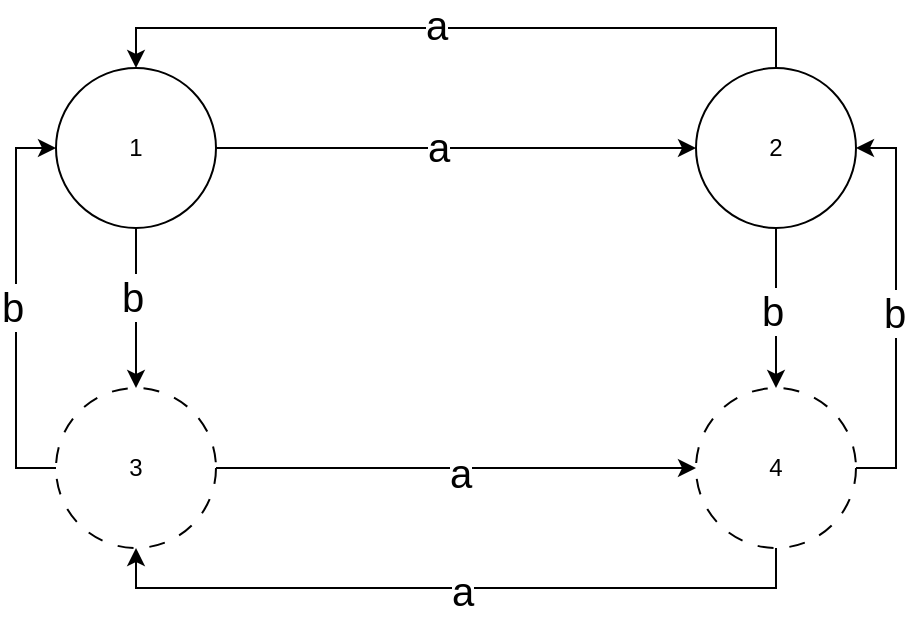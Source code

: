 <mxfile version="26.0.2">
  <diagram name="Page-1" id="cf4vvfWG0iHi4JAifI2t">
    <mxGraphModel dx="1194" dy="877" grid="1" gridSize="10" guides="1" tooltips="1" connect="1" arrows="1" fold="1" page="1" pageScale="1" pageWidth="827" pageHeight="1169" math="0" shadow="0">
      <root>
        <mxCell id="0" />
        <mxCell id="1" parent="0" />
        <mxCell id="lMREW1JjAViZgnvHLWuc-6" style="edgeStyle=orthogonalEdgeStyle;rounded=0;orthogonalLoop=1;jettySize=auto;html=1;" edge="1" parent="1" source="lMREW1JjAViZgnvHLWuc-1" target="lMREW1JjAViZgnvHLWuc-4">
          <mxGeometry relative="1" as="geometry" />
        </mxCell>
        <mxCell id="lMREW1JjAViZgnvHLWuc-15" value="a" style="edgeLabel;html=1;align=center;verticalAlign=middle;resizable=0;points=[];fontSize=20;" vertex="1" connectable="0" parent="lMREW1JjAViZgnvHLWuc-6">
          <mxGeometry x="-0.075" y="1" relative="1" as="geometry">
            <mxPoint as="offset" />
          </mxGeometry>
        </mxCell>
        <mxCell id="lMREW1JjAViZgnvHLWuc-7" style="edgeStyle=orthogonalEdgeStyle;rounded=0;orthogonalLoop=1;jettySize=auto;html=1;entryX=0.5;entryY=0;entryDx=0;entryDy=0;" edge="1" parent="1" source="lMREW1JjAViZgnvHLWuc-1" target="lMREW1JjAViZgnvHLWuc-2">
          <mxGeometry relative="1" as="geometry" />
        </mxCell>
        <mxCell id="lMREW1JjAViZgnvHLWuc-16" value="b" style="edgeLabel;html=1;align=center;verticalAlign=middle;resizable=0;points=[];fontSize=20;" vertex="1" connectable="0" parent="lMREW1JjAViZgnvHLWuc-7">
          <mxGeometry x="-0.15" y="-2" relative="1" as="geometry">
            <mxPoint as="offset" />
          </mxGeometry>
        </mxCell>
        <mxCell id="lMREW1JjAViZgnvHLWuc-1" value="1" style="ellipse;whiteSpace=wrap;html=1;aspect=fixed;fillColor=none;" vertex="1" parent="1">
          <mxGeometry x="160" y="240" width="80" height="80" as="geometry" />
        </mxCell>
        <mxCell id="lMREW1JjAViZgnvHLWuc-10" style="edgeStyle=orthogonalEdgeStyle;rounded=0;orthogonalLoop=1;jettySize=auto;html=1;entryX=0;entryY=0.5;entryDx=0;entryDy=0;" edge="1" parent="1" source="lMREW1JjAViZgnvHLWuc-2" target="lMREW1JjAViZgnvHLWuc-3">
          <mxGeometry relative="1" as="geometry" />
        </mxCell>
        <mxCell id="lMREW1JjAViZgnvHLWuc-19" value="a" style="edgeLabel;html=1;align=center;verticalAlign=middle;resizable=0;points=[];fontSize=20;" vertex="1" connectable="0" parent="lMREW1JjAViZgnvHLWuc-10">
          <mxGeometry x="0.017" y="-2" relative="1" as="geometry">
            <mxPoint as="offset" />
          </mxGeometry>
        </mxCell>
        <mxCell id="lMREW1JjAViZgnvHLWuc-11" style="edgeStyle=orthogonalEdgeStyle;rounded=0;orthogonalLoop=1;jettySize=auto;html=1;entryX=0;entryY=0.5;entryDx=0;entryDy=0;" edge="1" parent="1" source="lMREW1JjAViZgnvHLWuc-2" target="lMREW1JjAViZgnvHLWuc-1">
          <mxGeometry relative="1" as="geometry">
            <Array as="points">
              <mxPoint x="140" y="440" />
              <mxPoint x="140" y="280" />
            </Array>
          </mxGeometry>
        </mxCell>
        <mxCell id="lMREW1JjAViZgnvHLWuc-20" value="b" style="edgeLabel;html=1;align=center;verticalAlign=middle;resizable=0;points=[];fontSize=20;" vertex="1" connectable="0" parent="lMREW1JjAViZgnvHLWuc-11">
          <mxGeometry x="0.01" y="2" relative="1" as="geometry">
            <mxPoint as="offset" />
          </mxGeometry>
        </mxCell>
        <mxCell id="lMREW1JjAViZgnvHLWuc-2" value="3" style="ellipse;whiteSpace=wrap;html=1;aspect=fixed;fillColor=none;dashed=1;dashPattern=8 8;" vertex="1" parent="1">
          <mxGeometry x="160" y="400" width="80" height="80" as="geometry" />
        </mxCell>
        <mxCell id="lMREW1JjAViZgnvHLWuc-12" style="edgeStyle=orthogonalEdgeStyle;rounded=0;orthogonalLoop=1;jettySize=auto;html=1;entryX=0.5;entryY=1;entryDx=0;entryDy=0;" edge="1" parent="1" source="lMREW1JjAViZgnvHLWuc-3" target="lMREW1JjAViZgnvHLWuc-2">
          <mxGeometry relative="1" as="geometry">
            <Array as="points">
              <mxPoint x="520" y="500" />
              <mxPoint x="200" y="500" />
            </Array>
          </mxGeometry>
        </mxCell>
        <mxCell id="lMREW1JjAViZgnvHLWuc-21" value="a" style="edgeLabel;html=1;align=center;verticalAlign=middle;resizable=0;points=[];fontSize=20;" vertex="1" connectable="0" parent="lMREW1JjAViZgnvHLWuc-12">
          <mxGeometry x="-0.017" y="1" relative="1" as="geometry">
            <mxPoint as="offset" />
          </mxGeometry>
        </mxCell>
        <mxCell id="lMREW1JjAViZgnvHLWuc-13" style="edgeStyle=orthogonalEdgeStyle;rounded=0;orthogonalLoop=1;jettySize=auto;html=1;entryX=1;entryY=0.5;entryDx=0;entryDy=0;" edge="1" parent="1" source="lMREW1JjAViZgnvHLWuc-3" target="lMREW1JjAViZgnvHLWuc-4">
          <mxGeometry relative="1" as="geometry">
            <Array as="points">
              <mxPoint x="580" y="440" />
              <mxPoint x="580" y="280" />
            </Array>
          </mxGeometry>
        </mxCell>
        <mxCell id="lMREW1JjAViZgnvHLWuc-22" value="b" style="edgeLabel;html=1;align=center;verticalAlign=middle;resizable=0;points=[];fontSize=20;" vertex="1" connectable="0" parent="lMREW1JjAViZgnvHLWuc-13">
          <mxGeometry x="-0.02" y="1" relative="1" as="geometry">
            <mxPoint as="offset" />
          </mxGeometry>
        </mxCell>
        <mxCell id="lMREW1JjAViZgnvHLWuc-3" value="4" style="ellipse;whiteSpace=wrap;html=1;aspect=fixed;fillColor=none;dashed=1;dashPattern=8 8;" vertex="1" parent="1">
          <mxGeometry x="480" y="400" width="80" height="80" as="geometry" />
        </mxCell>
        <mxCell id="lMREW1JjAViZgnvHLWuc-8" style="edgeStyle=orthogonalEdgeStyle;rounded=0;orthogonalLoop=1;jettySize=auto;html=1;entryX=0.5;entryY=0;entryDx=0;entryDy=0;" edge="1" parent="1" source="lMREW1JjAViZgnvHLWuc-4" target="lMREW1JjAViZgnvHLWuc-1">
          <mxGeometry relative="1" as="geometry">
            <Array as="points">
              <mxPoint x="520" y="220" />
              <mxPoint x="200" y="220" />
            </Array>
          </mxGeometry>
        </mxCell>
        <mxCell id="lMREW1JjAViZgnvHLWuc-17" value="a" style="edgeLabel;html=1;align=center;verticalAlign=middle;resizable=0;points=[];fontSize=20;" vertex="1" connectable="0" parent="lMREW1JjAViZgnvHLWuc-8">
          <mxGeometry x="-0.122" y="-2" relative="1" as="geometry">
            <mxPoint x="-32" as="offset" />
          </mxGeometry>
        </mxCell>
        <mxCell id="lMREW1JjAViZgnvHLWuc-9" style="edgeStyle=orthogonalEdgeStyle;rounded=0;orthogonalLoop=1;jettySize=auto;html=1;entryX=0.5;entryY=0;entryDx=0;entryDy=0;" edge="1" parent="1" source="lMREW1JjAViZgnvHLWuc-4" target="lMREW1JjAViZgnvHLWuc-3">
          <mxGeometry relative="1" as="geometry" />
        </mxCell>
        <mxCell id="lMREW1JjAViZgnvHLWuc-18" value="b" style="edgeLabel;html=1;align=center;verticalAlign=middle;resizable=0;points=[];fontSize=20;" vertex="1" connectable="0" parent="lMREW1JjAViZgnvHLWuc-9">
          <mxGeometry x="0.025" y="-2" relative="1" as="geometry">
            <mxPoint as="offset" />
          </mxGeometry>
        </mxCell>
        <mxCell id="lMREW1JjAViZgnvHLWuc-4" value="2" style="ellipse;whiteSpace=wrap;html=1;aspect=fixed;fillColor=none;" vertex="1" parent="1">
          <mxGeometry x="480" y="240" width="80" height="80" as="geometry" />
        </mxCell>
      </root>
    </mxGraphModel>
  </diagram>
</mxfile>
